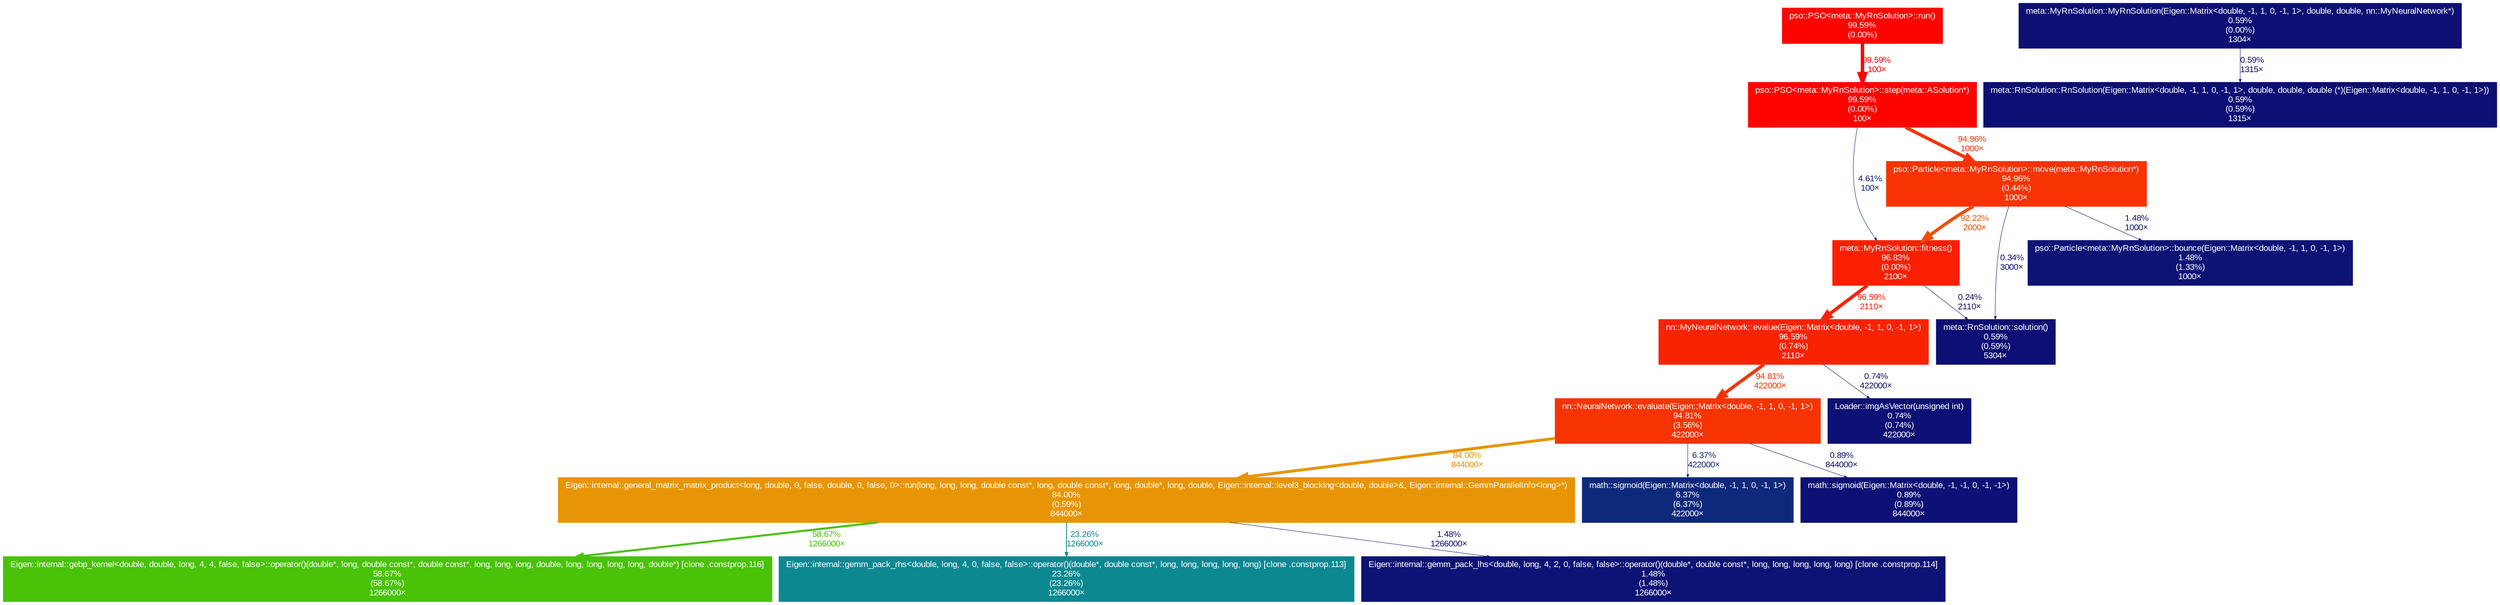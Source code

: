 digraph {
	graph [fontname=Arial, nodesep=0.125, ranksep=0.25];
	node [fontcolor=white, fontname=Arial, height=0, shape=box, style=filled, width=0];
	edge [fontname=Arial];
	1 [color="#fe0400", fontcolor="#ffffff", fontsize="10.00", label="pso::PSO<meta::MyRnSolution>::run()\n99.59%\n(0.00%)"];
	1 -> 2 [arrowsize="1.00", color="#fe0400", fontcolor="#fe0400", fontsize="10.00", label="99.59%\n100×", labeldistance="3.98", penwidth="3.98"];
	2 [color="#fe0400", fontcolor="#ffffff", fontsize="10.00", label="pso::PSO<meta::MyRnSolution>::step(meta::ASolution*)\n99.59%\n(0.00%)\n100×"];
	2 -> 3 [arrowsize="0.35", color="#0d2179", fontcolor="#0d2179", fontsize="10.00", label="4.61%\n100×", labeldistance="0.50", penwidth="0.50"];
	2 -> 5 [arrowsize="0.97", color="#f73301", fontcolor="#f73301", fontsize="10.00", label="94.96%\n1000×", labeldistance="3.80", penwidth="3.80"];
	3 [color="#fa2001", fontcolor="#ffffff", fontsize="10.00", label="meta::MyRnSolution::fitness()\n96.83%\n(0.00%)\n2100×"];
	3 -> 4 [arrowsize="0.98", color="#fa2301", fontcolor="#fa2301", fontsize="10.00", label="96.59%\n2110×", labeldistance="3.86", penwidth="3.86"];
	3 -> 15 [arrowsize="0.35", color="#0d0e73", fontcolor="#0d0e73", fontsize="10.00", label="0.24%\n2110×", labeldistance="0.50", penwidth="0.50"];
	4 [color="#fa2301", fontcolor="#ffffff", fontsize="10.00", label="nn::MyNeuralNetwork::evalue(Eigen::Matrix<double, -1, 1, 0, -1, 1>)\n96.59%\n(0.74%)\n2110×"];
	4 -> 6 [arrowsize="0.97", color="#f73401", fontcolor="#f73401", fontsize="10.00", label="94.81%\n422000×", labeldistance="3.79", penwidth="3.79"];
	4 -> 14 [arrowsize="0.35", color="#0d1074", fontcolor="#0d1074", fontsize="10.00", label="0.74%\n422000×", labeldistance="0.50", penwidth="0.50"];
	5 [color="#f73301", fontcolor="#ffffff", fontsize="10.00", label="pso::Particle<meta::MyRnSolution>::move(meta::MyRnSolution*)\n94.96%\n(0.44%)\n1000×"];
	5 -> 3 [arrowsize="0.96", color="#f34d02", fontcolor="#f34d02", fontsize="10.00", label="92.22%\n2000×", labeldistance="3.69", penwidth="3.69"];
	5 -> 12 [arrowsize="0.35", color="#0d1375", fontcolor="#0d1375", fontsize="10.00", label="1.48%\n1000×", labeldistance="0.50", penwidth="0.50"];
	5 -> 15 [arrowsize="0.35", color="#0d0e73", fontcolor="#0d0e73", fontsize="10.00", label="0.34%\n3000×", labeldistance="0.50", penwidth="0.50"];
	6 [color="#f73401", fontcolor="#ffffff", fontsize="10.00", label="nn::NeuralNetwork::evaluate(Eigen::Matrix<double, -1, 1, 0, -1, 1>)\n94.81%\n(3.56%)\n422000×"];
	6 -> 7 [arrowsize="0.92", color="#e79504", fontcolor="#e79504", fontsize="10.00", label="84.00%\n844000×", labeldistance="3.36", penwidth="3.36"];
	6 -> 10 [arrowsize="0.35", color="#0d297b", fontcolor="#0d297b", fontsize="10.00", label="6.37%\n422000×", labeldistance="0.50", penwidth="0.50"];
	6 -> 13 [arrowsize="0.35", color="#0d1074", fontcolor="#0d1074", fontsize="10.00", label="0.89%\n844000×", labeldistance="0.50", penwidth="0.50"];
	7 [color="#e79504", fontcolor="#ffffff", fontsize="10.00", label="Eigen::internal::general_matrix_matrix_product<long, double, 0, false, double, 0, false, 0>::run(long, long, long, double const*, long, double const*, long, double*, long, double, Eigen::internal::level3_blocking<double, double>&, Eigen::internal::GemmParallelInfo<long>*)\n84.00%\n(0.59%)\n844000×"];
	7 -> 8 [arrowsize="0.77", color="#49c208", fontcolor="#49c208", fontsize="10.00", label="58.67%\n1266000×", labeldistance="2.35", penwidth="2.35"];
	7 -> 9 [arrowsize="0.48", color="#0c8891", fontcolor="#0c8891", fontsize="10.00", label="23.26%\n1266000×", labeldistance="0.93", penwidth="0.93"];
	7 -> 11 [arrowsize="0.35", color="#0d1375", fontcolor="#0d1375", fontsize="10.00", label="1.48%\n1266000×", labeldistance="0.50", penwidth="0.50"];
	8 [color="#49c208", fontcolor="#ffffff", fontsize="10.00", label="Eigen::internal::gebp_kernel<double, double, long, 4, 4, false, false>::operator()(double*, long, double const*, double const*, long, long, long, double, long, long, long, long, double*) [clone .constprop.116]\n58.67%\n(58.67%)\n1266000×"];
	9 [color="#0c8891", fontcolor="#ffffff", fontsize="10.00", label="Eigen::internal::gemm_pack_rhs<double, long, 4, 0, false, false>::operator()(double*, double const*, long, long, long, long, long) [clone .constprop.113]\n23.26%\n(23.26%)\n1266000×"];
	10 [color="#0d297b", fontcolor="#ffffff", fontsize="10.00", label="math::sigmoid(Eigen::Matrix<double, -1, 1, 0, -1, 1>)\n6.37%\n(6.37%)\n422000×"];
	11 [color="#0d1375", fontcolor="#ffffff", fontsize="10.00", label="Eigen::internal::gemm_pack_lhs<double, long, 4, 2, 0, false, false>::operator()(double*, double const*, long, long, long, long, long) [clone .constprop.114]\n1.48%\n(1.48%)\n1266000×"];
	12 [color="#0d1375", fontcolor="#ffffff", fontsize="10.00", label="pso::Particle<meta::MyRnSolution>::bounce(Eigen::Matrix<double, -1, 1, 0, -1, 1>)\n1.48%\n(1.33%)\n1000×"];
	13 [color="#0d1074", fontcolor="#ffffff", fontsize="10.00", label="math::sigmoid(Eigen::Matrix<double, -1, -1, 0, -1, -1>)\n0.89%\n(0.89%)\n844000×"];
	14 [color="#0d1074", fontcolor="#ffffff", fontsize="10.00", label="Loader::imgAsVector(unsigned int)\n0.74%\n(0.74%)\n422000×"];
	15 [color="#0d0f74", fontcolor="#ffffff", fontsize="10.00", label="meta::RnSolution::solution()\n0.59%\n(0.59%)\n5304×"];
	16 [color="#0d0f74", fontcolor="#ffffff", fontsize="10.00", label="meta::RnSolution::RnSolution(Eigen::Matrix<double, -1, 1, 0, -1, 1>, double, double, double (*)(Eigen::Matrix<double, -1, 1, 0, -1, 1>))\n0.59%\n(0.59%)\n1315×"];
	17 [color="#0d0f74", fontcolor="#ffffff", fontsize="10.00", label="meta::MyRnSolution::MyRnSolution(Eigen::Matrix<double, -1, 1, 0, -1, 1>, double, double, nn::MyNeuralNetwork*)\n0.59%\n(0.00%)\n1304×"];
	17 -> 16 [arrowsize="0.35", color="#0d0f74", fontcolor="#0d0f74", fontsize="10.00", label="0.59%\n1315×", labeldistance="0.50", penwidth="0.50"];
}
